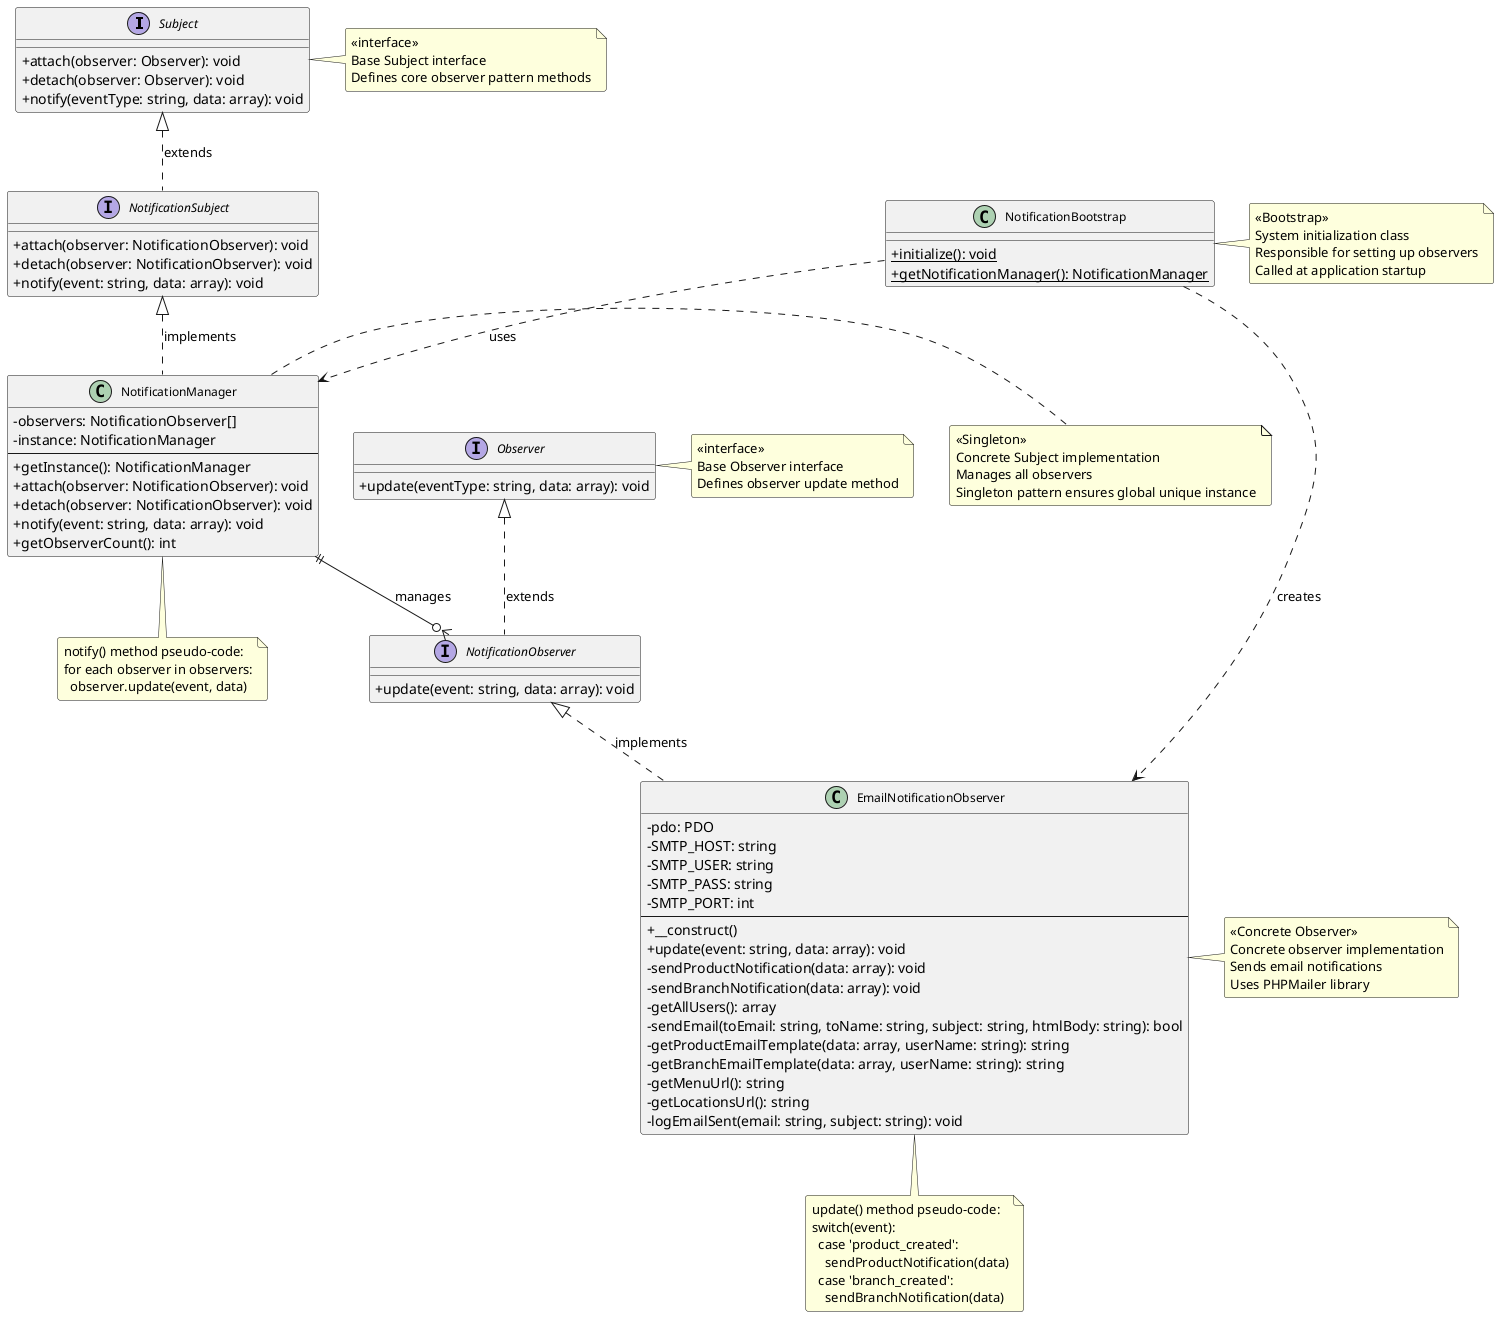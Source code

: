 @startuml Observer Pattern Class Diagram

' Style settings
skinparam classAttributeIconSize 0
skinparam classFontSize 12
skinparam classFontName Arial
skinparam backgroundColor white
skinparam roundcorner 5

' Base interfaces
interface Subject {
    + attach(observer: Observer): void
    + detach(observer: Observer): void
    + notify(eventType: string, data: array): void
}

interface Observer {
    + update(eventType: string, data: array): void
}

' Notification system specific interfaces
interface NotificationSubject {
    + attach(observer: NotificationObserver): void
    + detach(observer: NotificationObserver): void
    + notify(event: string, data: array): void
}

interface NotificationObserver {
    + update(event: string, data: array): void
}

' Concrete implementation classes
class NotificationManager {
    - observers: NotificationObserver[]
    - instance: NotificationManager
    --
    + getInstance(): NotificationManager
    + attach(observer: NotificationObserver): void
    + detach(observer: NotificationObserver): void
    + notify(event: string, data: array): void
    + getObserverCount(): int
}

class EmailNotificationObserver {
    - pdo: PDO
    - SMTP_HOST: string
    - SMTP_USER: string
    - SMTP_PASS: string
    - SMTP_PORT: int
    --
    + __construct()
    + update(event: string, data: array): void
    - sendProductNotification(data: array): void
    - sendBranchNotification(data: array): void
    - getAllUsers(): array
    - sendEmail(toEmail: string, toName: string, subject: string, htmlBody: string): bool
    - getProductEmailTemplate(data: array, userName: string): string
    - getBranchEmailTemplate(data: array, userName: string): string
    - getMenuUrl(): string
    - getLocationsUrl(): string
    - logEmailSent(email: string, subject: string): void
}

class NotificationBootstrap {
    + {static} initialize(): void
    + {static} getNotificationManager(): NotificationManager
}

' Relationship definitions
' Base interface inheritance relationships
Subject <|.. NotificationSubject : extends
Observer <|.. NotificationObserver : extends

' Concrete implementation relationships
NotificationSubject <|.. NotificationManager : implements
NotificationObserver <|.. EmailNotificationObserver : implements

' Aggregation relationship - Subject manages Observers
NotificationManager ||--o{ NotificationObserver : manages

' Dependency relationships
NotificationBootstrap ..> NotificationManager : uses
NotificationBootstrap ..> EmailNotificationObserver : creates

' Add explanatory notes
note right of Subject
  <<interface>>
  Base Subject interface
  Defines core observer pattern methods
end note

note right of Observer
  <<interface>>
  Base Observer interface
  Defines observer update method
end note

note right of NotificationManager
  <<Singleton>>
  Concrete Subject implementation
  Manages all observers
  Singleton pattern ensures global unique instance
end note

note right of EmailNotificationObserver
  <<Concrete Observer>>
  Concrete observer implementation
  Sends email notifications
  Uses PHPMailer library
end note

note right of NotificationBootstrap
  <<Bootstrap>>
  System initialization class
  Responsible for setting up observers
  Called at application startup
end note

' Add pseudo-code explanations
note bottom of NotificationManager
  notify() method pseudo-code:
  for each observer in observers:
    observer.update(event, data)
end note

note bottom of EmailNotificationObserver
  update() method pseudo-code:
  switch(event):
    case 'product_created':
      sendProductNotification(data)
    case 'branch_created':
      sendBranchNotification(data)
end note

@enduml 
